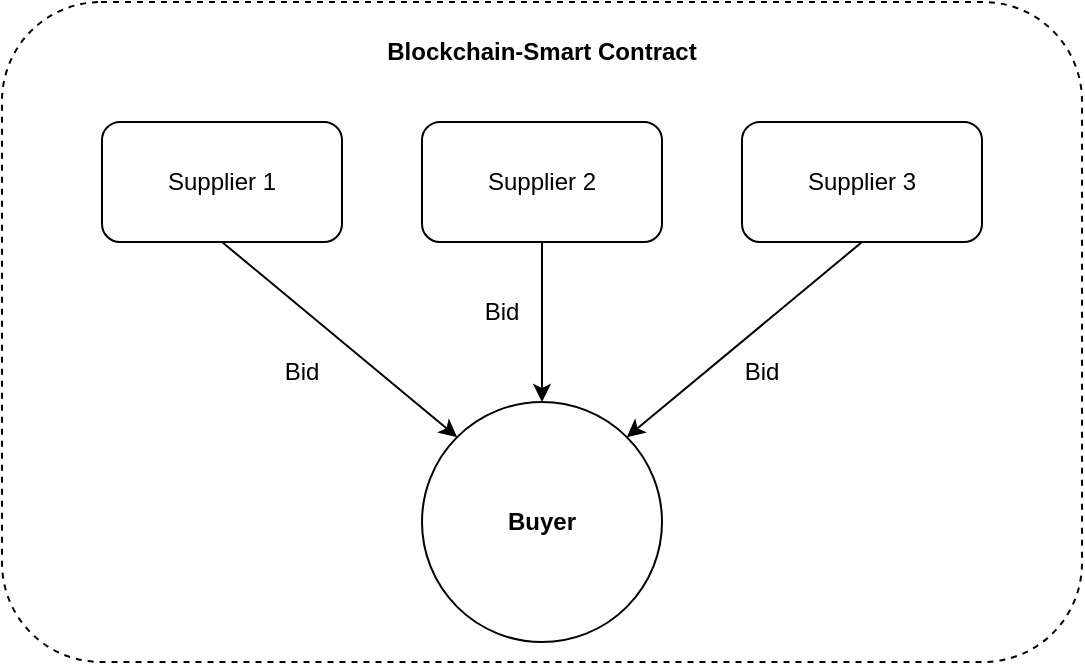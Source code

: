 <mxfile version="20.4.1" type="github">
  <diagram id="nL1ZIPSVeM99elvAly5c" name="Page-1">
    <mxGraphModel dx="1483" dy="887" grid="1" gridSize="10" guides="1" tooltips="1" connect="1" arrows="1" fold="1" page="1" pageScale="1" pageWidth="1700" pageHeight="1100" math="0" shadow="0">
      <root>
        <mxCell id="0" />
        <mxCell id="1" parent="0" />
        <mxCell id="jmM0z8ajaVmPtMPQLffI-1" value="Buyer" style="ellipse;whiteSpace=wrap;html=1;aspect=fixed;fontStyle=1" vertex="1" parent="1">
          <mxGeometry x="480" y="280" width="120" height="120" as="geometry" />
        </mxCell>
        <mxCell id="jmM0z8ajaVmPtMPQLffI-2" value="Supplier 1" style="rounded=1;whiteSpace=wrap;html=1;" vertex="1" parent="1">
          <mxGeometry x="320" y="140" width="120" height="60" as="geometry" />
        </mxCell>
        <mxCell id="jmM0z8ajaVmPtMPQLffI-5" value="Supplier 2" style="rounded=1;whiteSpace=wrap;html=1;" vertex="1" parent="1">
          <mxGeometry x="480" y="140" width="120" height="60" as="geometry" />
        </mxCell>
        <mxCell id="jmM0z8ajaVmPtMPQLffI-6" value="Supplier 3" style="rounded=1;whiteSpace=wrap;html=1;" vertex="1" parent="1">
          <mxGeometry x="640" y="140" width="120" height="60" as="geometry" />
        </mxCell>
        <mxCell id="jmM0z8ajaVmPtMPQLffI-7" value="" style="endArrow=classic;html=1;rounded=0;entryX=0;entryY=0;entryDx=0;entryDy=0;exitX=0.5;exitY=1;exitDx=0;exitDy=0;" edge="1" parent="1" source="jmM0z8ajaVmPtMPQLffI-2" target="jmM0z8ajaVmPtMPQLffI-1">
          <mxGeometry width="50" height="50" relative="1" as="geometry">
            <mxPoint x="510" y="350" as="sourcePoint" />
            <mxPoint x="560" y="300" as="targetPoint" />
          </mxGeometry>
        </mxCell>
        <mxCell id="jmM0z8ajaVmPtMPQLffI-9" value="" style="endArrow=classic;html=1;rounded=0;entryX=0.5;entryY=0;entryDx=0;entryDy=0;" edge="1" parent="1" source="jmM0z8ajaVmPtMPQLffI-5" target="jmM0z8ajaVmPtMPQLffI-1">
          <mxGeometry width="50" height="50" relative="1" as="geometry">
            <mxPoint x="510" y="350" as="sourcePoint" />
            <mxPoint x="560" y="300" as="targetPoint" />
          </mxGeometry>
        </mxCell>
        <mxCell id="jmM0z8ajaVmPtMPQLffI-11" value="" style="endArrow=classic;html=1;rounded=0;entryX=1;entryY=0;entryDx=0;entryDy=0;exitX=0.5;exitY=1;exitDx=0;exitDy=0;" edge="1" parent="1" source="jmM0z8ajaVmPtMPQLffI-6" target="jmM0z8ajaVmPtMPQLffI-1">
          <mxGeometry width="50" height="50" relative="1" as="geometry">
            <mxPoint x="510" y="350" as="sourcePoint" />
            <mxPoint x="560" y="300" as="targetPoint" />
          </mxGeometry>
        </mxCell>
        <mxCell id="jmM0z8ajaVmPtMPQLffI-12" value="Bid" style="text;html=1;strokeColor=none;fillColor=none;align=center;verticalAlign=middle;whiteSpace=wrap;rounded=0;" vertex="1" parent="1">
          <mxGeometry x="390" y="250" width="60" height="30" as="geometry" />
        </mxCell>
        <mxCell id="jmM0z8ajaVmPtMPQLffI-13" value="Bid" style="text;html=1;strokeColor=none;fillColor=none;align=center;verticalAlign=middle;whiteSpace=wrap;rounded=0;" vertex="1" parent="1">
          <mxGeometry x="490" y="220" width="60" height="30" as="geometry" />
        </mxCell>
        <mxCell id="jmM0z8ajaVmPtMPQLffI-16" value="Bid" style="text;html=1;strokeColor=none;fillColor=none;align=center;verticalAlign=middle;whiteSpace=wrap;rounded=0;" vertex="1" parent="1">
          <mxGeometry x="620" y="250" width="60" height="30" as="geometry" />
        </mxCell>
        <mxCell id="jmM0z8ajaVmPtMPQLffI-17" value="" style="rounded=1;whiteSpace=wrap;html=1;dashed=1;fillColor=none;" vertex="1" parent="1">
          <mxGeometry x="270" y="80" width="540" height="330" as="geometry" />
        </mxCell>
        <mxCell id="jmM0z8ajaVmPtMPQLffI-18" value="Blockchain-Smart Contract" style="text;html=1;strokeColor=none;fillColor=none;align=center;verticalAlign=middle;whiteSpace=wrap;rounded=0;dashed=1;fontStyle=1" vertex="1" parent="1">
          <mxGeometry x="455" y="90" width="170" height="30" as="geometry" />
        </mxCell>
      </root>
    </mxGraphModel>
  </diagram>
</mxfile>
